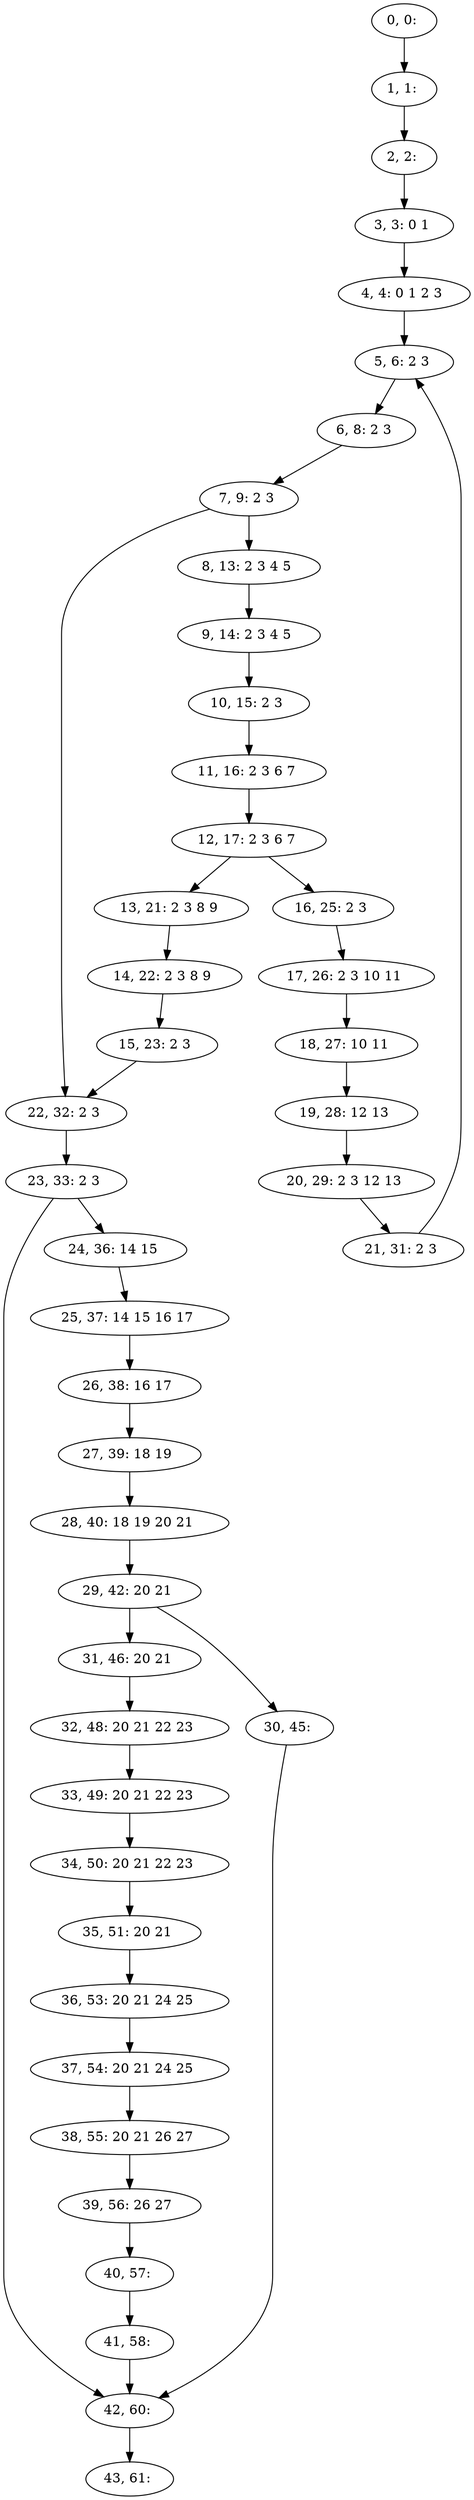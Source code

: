 digraph G {
0[label="0, 0: "];
1[label="1, 1: "];
2[label="2, 2: "];
3[label="3, 3: 0 1 "];
4[label="4, 4: 0 1 2 3 "];
5[label="5, 6: 2 3 "];
6[label="6, 8: 2 3 "];
7[label="7, 9: 2 3 "];
8[label="8, 13: 2 3 4 5 "];
9[label="9, 14: 2 3 4 5 "];
10[label="10, 15: 2 3 "];
11[label="11, 16: 2 3 6 7 "];
12[label="12, 17: 2 3 6 7 "];
13[label="13, 21: 2 3 8 9 "];
14[label="14, 22: 2 3 8 9 "];
15[label="15, 23: 2 3 "];
16[label="16, 25: 2 3 "];
17[label="17, 26: 2 3 10 11 "];
18[label="18, 27: 10 11 "];
19[label="19, 28: 12 13 "];
20[label="20, 29: 2 3 12 13 "];
21[label="21, 31: 2 3 "];
22[label="22, 32: 2 3 "];
23[label="23, 33: 2 3 "];
24[label="24, 36: 14 15 "];
25[label="25, 37: 14 15 16 17 "];
26[label="26, 38: 16 17 "];
27[label="27, 39: 18 19 "];
28[label="28, 40: 18 19 20 21 "];
29[label="29, 42: 20 21 "];
30[label="30, 45: "];
31[label="31, 46: 20 21 "];
32[label="32, 48: 20 21 22 23 "];
33[label="33, 49: 20 21 22 23 "];
34[label="34, 50: 20 21 22 23 "];
35[label="35, 51: 20 21 "];
36[label="36, 53: 20 21 24 25 "];
37[label="37, 54: 20 21 24 25 "];
38[label="38, 55: 20 21 26 27 "];
39[label="39, 56: 26 27 "];
40[label="40, 57: "];
41[label="41, 58: "];
42[label="42, 60: "];
43[label="43, 61: "];
0->1 ;
1->2 ;
2->3 ;
3->4 ;
4->5 ;
5->6 ;
6->7 ;
7->8 ;
7->22 ;
8->9 ;
9->10 ;
10->11 ;
11->12 ;
12->13 ;
12->16 ;
13->14 ;
14->15 ;
15->22 ;
16->17 ;
17->18 ;
18->19 ;
19->20 ;
20->21 ;
21->5 ;
22->23 ;
23->24 ;
23->42 ;
24->25 ;
25->26 ;
26->27 ;
27->28 ;
28->29 ;
29->30 ;
29->31 ;
30->42 ;
31->32 ;
32->33 ;
33->34 ;
34->35 ;
35->36 ;
36->37 ;
37->38 ;
38->39 ;
39->40 ;
40->41 ;
41->42 ;
42->43 ;
}
